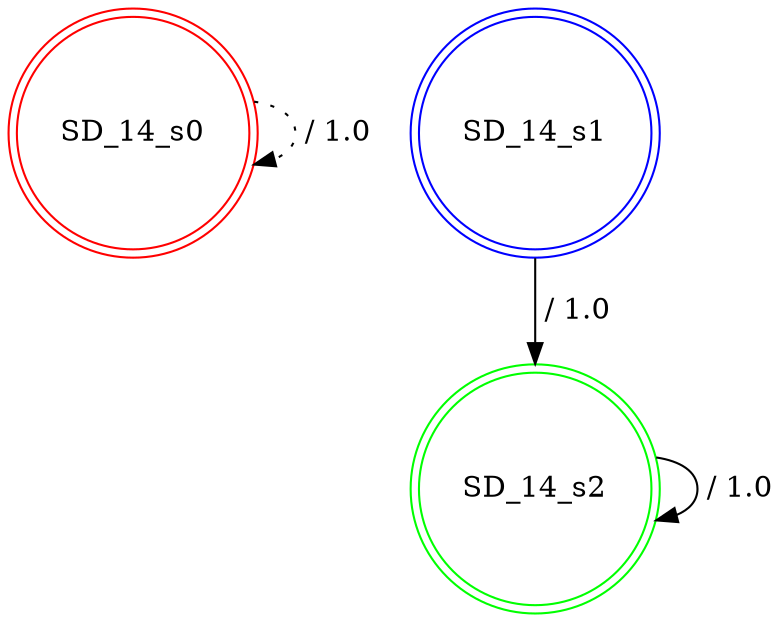 digraph graphname {
SD_14_s0 [label="SD_14_s0",color=red,shape=doublecircle ];
SD_14_s1 [label="SD_14_s1",color=blue,shape=doublecircle ];
SD_14_s2 [label="SD_14_s2",color=green,shape=doublecircle ];
SD_14_s0 -> SD_14_s0 [label=" / 1.0", style=dotted];
SD_14_s1 -> SD_14_s2 [label=" / 1.0"];
SD_14_s2 -> SD_14_s2 [label=" / 1.0"];
}